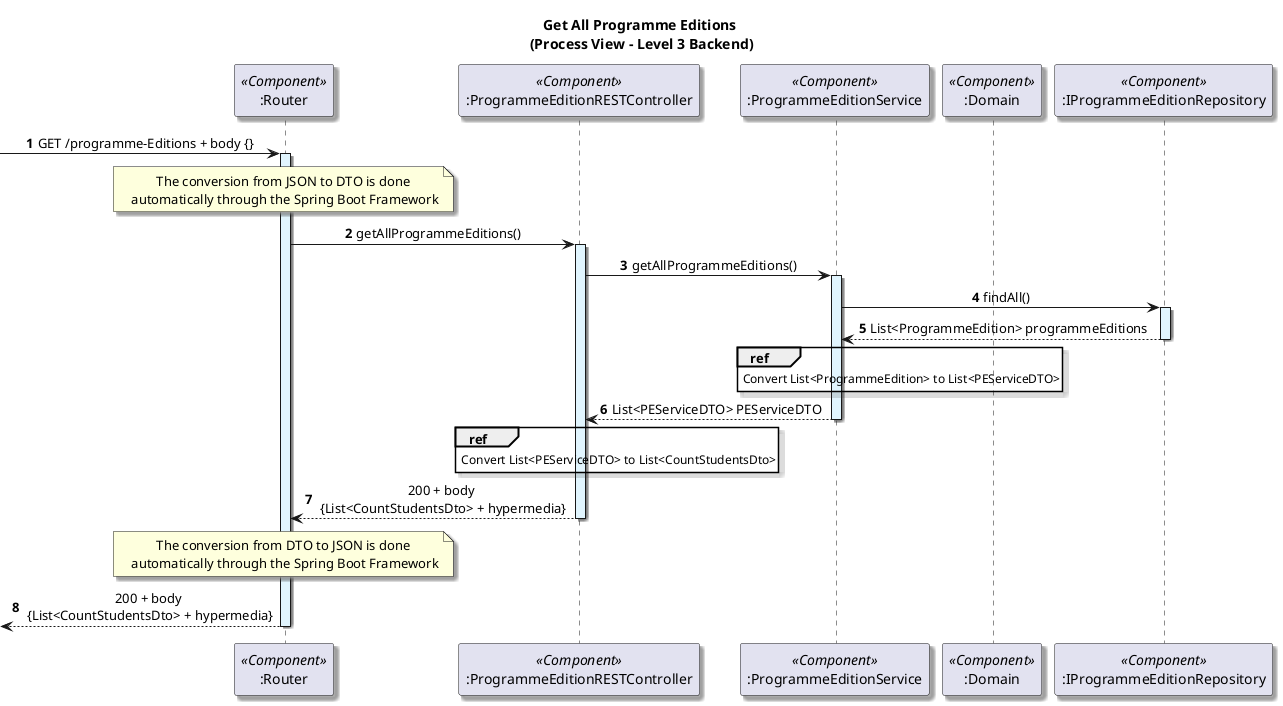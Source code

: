 @startuml

title Get All Programme Editions\n (Process View - Level 3 Backend)

skinparam defaultTextAlignment center
skinparam shadowing true

autonumber

participant ":Router" as router <<Component>>
participant ":ProgrammeEditionRESTController" as controller <<Component>>
participant ":ProgrammeEditionService" as service <<Component>>
participant ":Domain" as domain <<Component>>
participant ":IProgrammeEditionRepository" as repository <<Component>>

-> router: GET /programme-Editions + body {}
activate router #E1F5FE

note over router: The conversion from JSON to DTO is done\n automatically through the Spring Boot Framework

router -> controller :getAllProgrammeEditions()
activate controller#E1F5FE

controller -> service : getAllProgrammeEditions()
activate service#E1F5FE

service -> repository: findAll()
activate repository #E1F5FE

repository --> service:List<ProgrammeEdition> programmeEditions
deactivate repository

ref over service
    Convert List<ProgrammeEdition> to List<PEServiceDTO>
end
service --> controller : List<PEServiceDTO> PEServiceDTO
deactivate service
ref over controller
    Convert List<PEServiceDTO> to List<CountStudentsDto>
end
controller --> router: 200 + body\n {List<CountStudentsDto> + hypermedia}
deactivate controller#E1F5FE

note over router: The conversion from DTO to JSON is done\n automatically through the Spring Boot Framework


<-- router: 200 + body\n {List<CountStudentsDto> + hypermedia}
deactivate router #E1F5FE

@enduml
